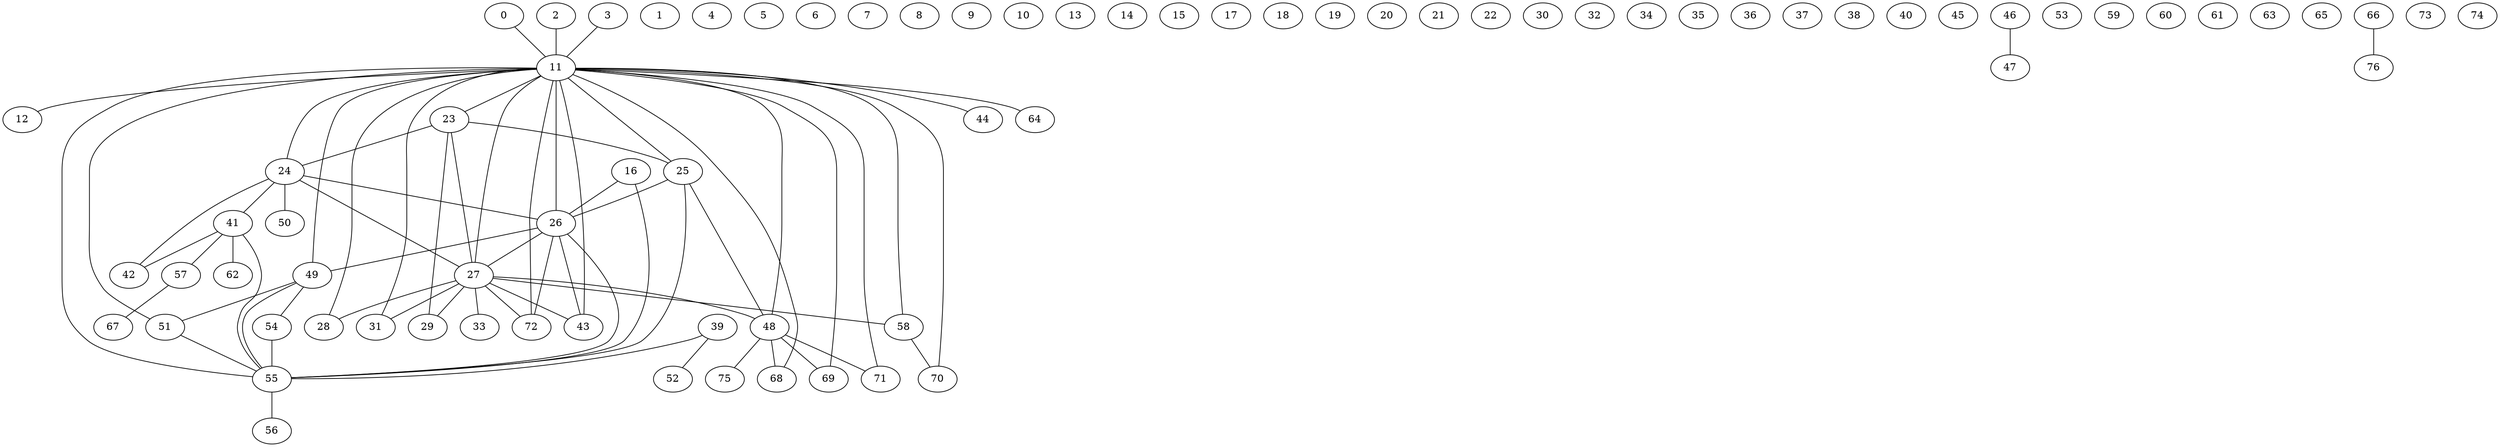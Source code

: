 graph {
	0 -- 11
	1
	2 -- 11
	3 -- 11
	4
	5
	6
	7
	8
	9
	10
	11 -- 12
	11 -- 23
	11 -- 24
	11 -- 25
	11 -- 26
	11 -- 27
	11 -- 28
	11 -- 31
	11 -- 43
	11 -- 44
	11 -- 48
	11 -- 49
	11 -- 51
	11 -- 55
	11 -- 58
	11 -- 64
	11 -- 68
	11 -- 69
	11 -- 70
	11 -- 71
	11 -- 72
	13
	14
	15
	16 -- 26
	16 -- 55
	17
	18
	19
	20
	21
	22
	23 -- 24
	23 -- 25
	23 -- 27
	23 -- 29
	24 -- 26
	24 -- 27
	24 -- 41
	24 -- 42
	24 -- 50
	25 -- 26
	25 -- 48
	25 -- 55
	26 -- 27
	26 -- 43
	26 -- 49
	26 -- 55
	26 -- 72
	27 -- 28
	27 -- 29
	27 -- 31
	27 -- 33
	27 -- 43
	27 -- 48
	27 -- 58
	27 -- 72
	30
	32
	34
	35
	36
	37
	38
	39 -- 52
	39 -- 55
	40
	41 -- 42
	41 -- 55
	41 -- 57
	41 -- 62
	45
	46 -- 47
	48 -- 68
	48 -- 69
	48 -- 71
	48 -- 75
	49 -- 51
	49 -- 54
	49 -- 55
	51 -- 55
	53
	54 -- 55
	55 -- 56
	57 -- 67
	58 -- 70
	59
	60
	61
	63
	65
	66 -- 76
	73
	74
}
